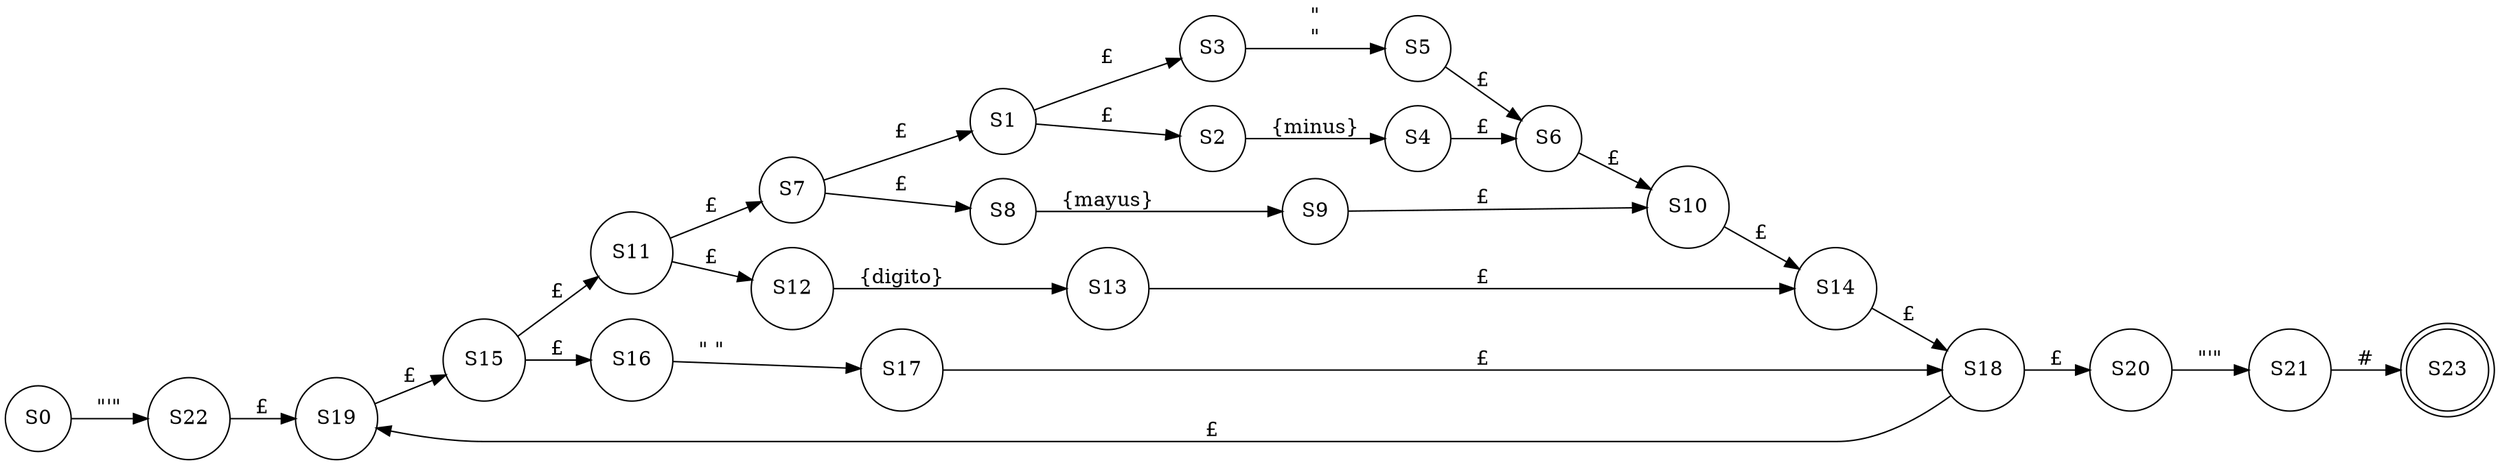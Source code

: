 digraph afn {
rankdir=LR
S0[shape="circle"]
S22[shape="circle"]
S19[shape="circle"]
S15[shape="circle"]
S11[shape="circle"]
S7[shape="circle"]
S1[shape="circle"]
S3[shape="circle"]
S5[shape="circle"]
S6[shape="circle"]
S10[shape="circle"]
S14[shape="circle"]
S18[shape="circle"]
S20[shape="circle"]
S21[shape="circle"]
S23[shape="doublecircle"];
S2[shape="circle"]
S4[shape="circle"]
S8[shape="circle"]
S9[shape="circle"]
S12[shape="circle"]
S13[shape="circle"]
S16[shape="circle"]
S17[shape="circle"]

S0->S22 [label="\"\'\""]
S22->S19 [label="£"]
S19->S15 [label="£"]
S15->S11 [label="£"]
S15->S16 [label="£"]
S11->S7 [label="£"]
S11->S12 [label="£"]
S7->S1 [label="£"]
S7->S8 [label="£"]
S1->S3 [label="£"]
S1->S2 [label="£"]
S3->S5 [label="\"\n\""]
S5->S6 [label="£"]
S6->S10 [label="£"]
S10->S14 [label="£"]
S14->S18 [label="£"]
S18->S19 [label="£"]
S18->S20 [label="£"]
S20->S21 [label="\"\'\""]
S21->S23 [label="#"]
S2->S4 [label="{minus}"]
S4->S6 [label="£"]
S8->S9 [label="{mayus}"]
S9->S10 [label="£"]
S12->S13 [label="{digito}"]
S13->S14 [label="£"]
S16->S17 [label="\" \""]
S17->S18 [label="£"]

}